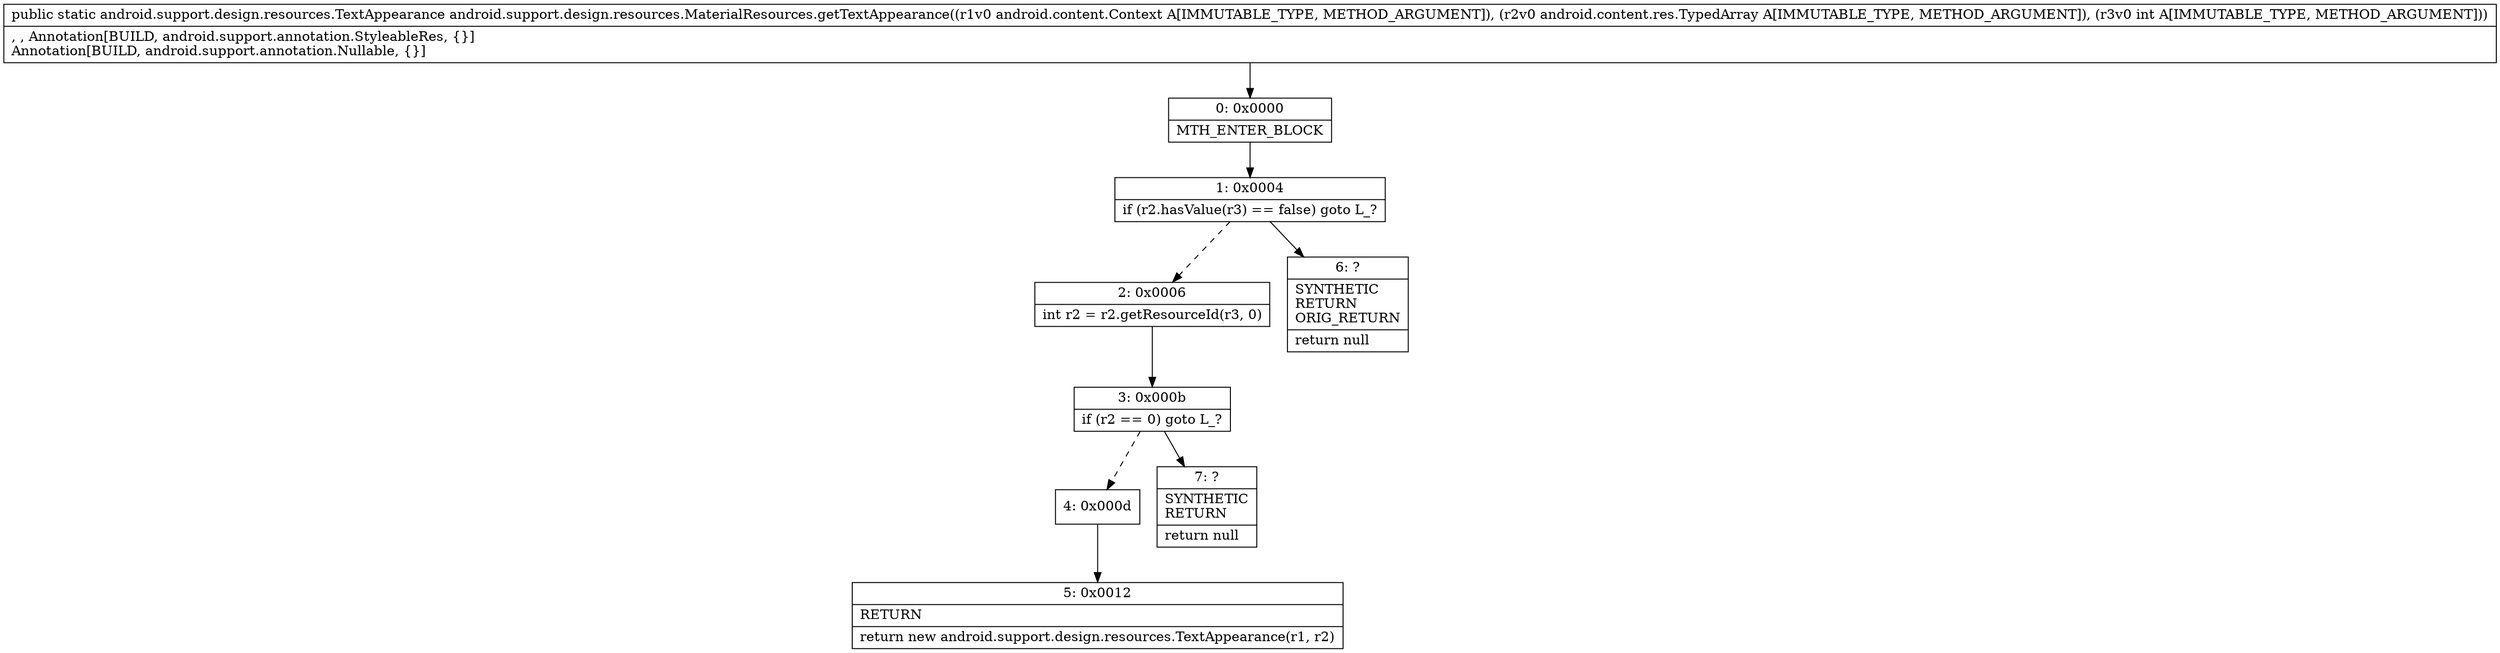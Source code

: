 digraph "CFG forandroid.support.design.resources.MaterialResources.getTextAppearance(Landroid\/content\/Context;Landroid\/content\/res\/TypedArray;I)Landroid\/support\/design\/resources\/TextAppearance;" {
Node_0 [shape=record,label="{0\:\ 0x0000|MTH_ENTER_BLOCK\l}"];
Node_1 [shape=record,label="{1\:\ 0x0004|if (r2.hasValue(r3) == false) goto L_?\l}"];
Node_2 [shape=record,label="{2\:\ 0x0006|int r2 = r2.getResourceId(r3, 0)\l}"];
Node_3 [shape=record,label="{3\:\ 0x000b|if (r2 == 0) goto L_?\l}"];
Node_4 [shape=record,label="{4\:\ 0x000d}"];
Node_5 [shape=record,label="{5\:\ 0x0012|RETURN\l|return new android.support.design.resources.TextAppearance(r1, r2)\l}"];
Node_6 [shape=record,label="{6\:\ ?|SYNTHETIC\lRETURN\lORIG_RETURN\l|return null\l}"];
Node_7 [shape=record,label="{7\:\ ?|SYNTHETIC\lRETURN\l|return null\l}"];
MethodNode[shape=record,label="{public static android.support.design.resources.TextAppearance android.support.design.resources.MaterialResources.getTextAppearance((r1v0 android.content.Context A[IMMUTABLE_TYPE, METHOD_ARGUMENT]), (r2v0 android.content.res.TypedArray A[IMMUTABLE_TYPE, METHOD_ARGUMENT]), (r3v0 int A[IMMUTABLE_TYPE, METHOD_ARGUMENT]))  | , , Annotation[BUILD, android.support.annotation.StyleableRes, \{\}]\lAnnotation[BUILD, android.support.annotation.Nullable, \{\}]\l}"];
MethodNode -> Node_0;
Node_0 -> Node_1;
Node_1 -> Node_2[style=dashed];
Node_1 -> Node_6;
Node_2 -> Node_3;
Node_3 -> Node_4[style=dashed];
Node_3 -> Node_7;
Node_4 -> Node_5;
}

